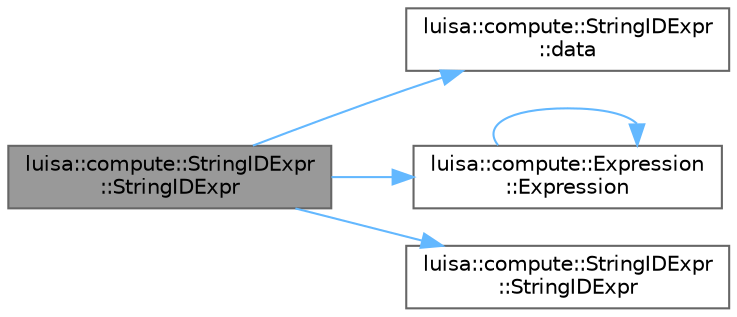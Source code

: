 digraph "luisa::compute::StringIDExpr::StringIDExpr"
{
 // LATEX_PDF_SIZE
  bgcolor="transparent";
  edge [fontname=Helvetica,fontsize=10,labelfontname=Helvetica,labelfontsize=10];
  node [fontname=Helvetica,fontsize=10,shape=box,height=0.2,width=0.4];
  rankdir="LR";
  Node1 [id="Node000001",label="luisa::compute::StringIDExpr\l::StringIDExpr",height=0.2,width=0.4,color="gray40", fillcolor="grey60", style="filled", fontcolor="black",tooltip=" "];
  Node1 -> Node2 [id="edge5_Node000001_Node000002",color="steelblue1",style="solid",tooltip=" "];
  Node2 [id="Node000002",label="luisa::compute::StringIDExpr\l::data",height=0.2,width=0.4,color="grey40", fillcolor="white", style="filled",URL="$classluisa_1_1compute_1_1_string_i_d_expr.html#aa01bd9a7d348fd9d51a5b54683365673",tooltip=" "];
  Node1 -> Node3 [id="edge6_Node000001_Node000003",color="steelblue1",style="solid",tooltip=" "];
  Node3 [id="Node000003",label="luisa::compute::Expression\l::Expression",height=0.2,width=0.4,color="grey40", fillcolor="white", style="filled",URL="$classluisa_1_1compute_1_1_expression.html#a4a625ab402e22dba0e9178089c0e3e2b",tooltip=" "];
  Node3 -> Node3 [id="edge7_Node000003_Node000003",color="steelblue1",style="solid",tooltip=" "];
  Node1 -> Node4 [id="edge8_Node000001_Node000004",color="steelblue1",style="solid",tooltip=" "];
  Node4 [id="Node000004",label="luisa::compute::StringIDExpr\l::StringIDExpr",height=0.2,width=0.4,color="grey40", fillcolor="white", style="filled",URL="$classluisa_1_1compute_1_1_string_i_d_expr.html#aaa66d57293deb0b58b4e72e7c725e382",tooltip=" "];
}
